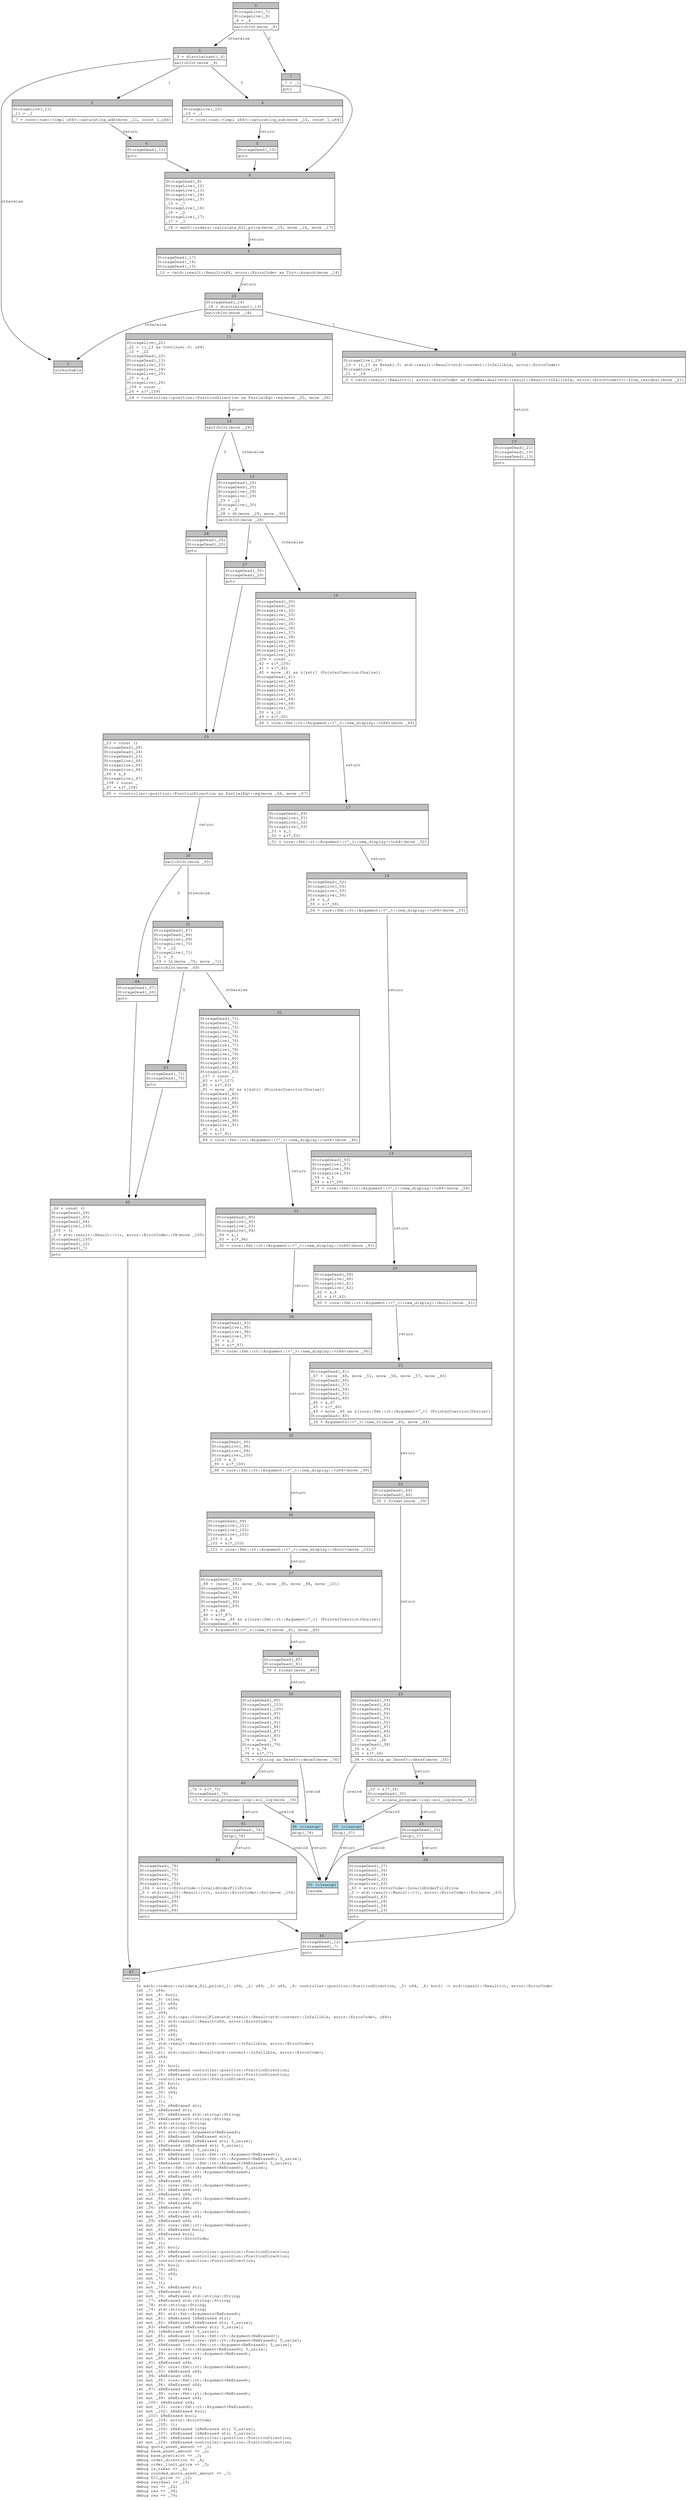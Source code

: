 digraph Mir_0_2609 {
    graph [fontname="Courier, monospace"];
    node [fontname="Courier, monospace"];
    edge [fontname="Courier, monospace"];
    label=<fn math::orders::validate_fill_price(_1: u64, _2: u64, _3: u64, _4: controller::position::PositionDirection, _5: u64, _6: bool) -&gt; std::result::Result&lt;(), error::ErrorCode&gt;<br align="left"/>let _7: u64;<br align="left"/>let mut _8: bool;<br align="left"/>let mut _9: isize;<br align="left"/>let mut _10: u64;<br align="left"/>let mut _11: u64;<br align="left"/>let _12: u64;<br align="left"/>let mut _13: std::ops::ControlFlow&lt;std::result::Result&lt;std::convert::Infallible, error::ErrorCode&gt;, u64&gt;;<br align="left"/>let mut _14: std::result::Result&lt;u64, error::ErrorCode&gt;;<br align="left"/>let mut _15: u64;<br align="left"/>let mut _16: u64;<br align="left"/>let mut _17: u64;<br align="left"/>let mut _18: isize;<br align="left"/>let _19: std::result::Result&lt;std::convert::Infallible, error::ErrorCode&gt;;<br align="left"/>let mut _20: !;<br align="left"/>let mut _21: std::result::Result&lt;std::convert::Infallible, error::ErrorCode&gt;;<br align="left"/>let _22: u64;<br align="left"/>let _23: ();<br align="left"/>let mut _24: bool;<br align="left"/>let mut _25: &amp;ReErased controller::position::PositionDirection;<br align="left"/>let mut _26: &amp;ReErased controller::position::PositionDirection;<br align="left"/>let _27: controller::position::PositionDirection;<br align="left"/>let mut _28: bool;<br align="left"/>let mut _29: u64;<br align="left"/>let mut _30: u64;<br align="left"/>let mut _31: !;<br align="left"/>let _32: ();<br align="left"/>let mut _33: &amp;ReErased str;<br align="left"/>let _34: &amp;ReErased str;<br align="left"/>let mut _35: &amp;ReErased std::string::String;<br align="left"/>let _36: &amp;ReErased std::string::String;<br align="left"/>let _37: std::string::String;<br align="left"/>let _38: std::string::String;<br align="left"/>let mut _39: std::fmt::Arguments&lt;ReErased&gt;;<br align="left"/>let mut _40: &amp;ReErased [&amp;ReErased str];<br align="left"/>let mut _41: &amp;ReErased [&amp;ReErased str; 5_usize];<br align="left"/>let _42: &amp;ReErased [&amp;ReErased str; 5_usize];<br align="left"/>let _43: [&amp;ReErased str; 5_usize];<br align="left"/>let mut _44: &amp;ReErased [core::fmt::rt::Argument&lt;ReErased&gt;];<br align="left"/>let mut _45: &amp;ReErased [core::fmt::rt::Argument&lt;ReErased&gt;; 5_usize];<br align="left"/>let _46: &amp;ReErased [core::fmt::rt::Argument&lt;ReErased&gt;; 5_usize];<br align="left"/>let _47: [core::fmt::rt::Argument&lt;ReErased&gt;; 5_usize];<br align="left"/>let mut _48: core::fmt::rt::Argument&lt;ReErased&gt;;<br align="left"/>let mut _49: &amp;ReErased u64;<br align="left"/>let _50: &amp;ReErased u64;<br align="left"/>let mut _51: core::fmt::rt::Argument&lt;ReErased&gt;;<br align="left"/>let mut _52: &amp;ReErased u64;<br align="left"/>let _53: &amp;ReErased u64;<br align="left"/>let mut _54: core::fmt::rt::Argument&lt;ReErased&gt;;<br align="left"/>let mut _55: &amp;ReErased u64;<br align="left"/>let _56: &amp;ReErased u64;<br align="left"/>let mut _57: core::fmt::rt::Argument&lt;ReErased&gt;;<br align="left"/>let mut _58: &amp;ReErased u64;<br align="left"/>let _59: &amp;ReErased u64;<br align="left"/>let mut _60: core::fmt::rt::Argument&lt;ReErased&gt;;<br align="left"/>let mut _61: &amp;ReErased bool;<br align="left"/>let _62: &amp;ReErased bool;<br align="left"/>let mut _63: error::ErrorCode;<br align="left"/>let _64: ();<br align="left"/>let mut _65: bool;<br align="left"/>let mut _66: &amp;ReErased controller::position::PositionDirection;<br align="left"/>let mut _67: &amp;ReErased controller::position::PositionDirection;<br align="left"/>let _68: controller::position::PositionDirection;<br align="left"/>let mut _69: bool;<br align="left"/>let mut _70: u64;<br align="left"/>let mut _71: u64;<br align="left"/>let mut _72: !;<br align="left"/>let _73: ();<br align="left"/>let mut _74: &amp;ReErased str;<br align="left"/>let _75: &amp;ReErased str;<br align="left"/>let mut _76: &amp;ReErased std::string::String;<br align="left"/>let _77: &amp;ReErased std::string::String;<br align="left"/>let _78: std::string::String;<br align="left"/>let _79: std::string::String;<br align="left"/>let mut _80: std::fmt::Arguments&lt;ReErased&gt;;<br align="left"/>let mut _81: &amp;ReErased [&amp;ReErased str];<br align="left"/>let mut _82: &amp;ReErased [&amp;ReErased str; 5_usize];<br align="left"/>let _83: &amp;ReErased [&amp;ReErased str; 5_usize];<br align="left"/>let _84: [&amp;ReErased str; 5_usize];<br align="left"/>let mut _85: &amp;ReErased [core::fmt::rt::Argument&lt;ReErased&gt;];<br align="left"/>let mut _86: &amp;ReErased [core::fmt::rt::Argument&lt;ReErased&gt;; 5_usize];<br align="left"/>let _87: &amp;ReErased [core::fmt::rt::Argument&lt;ReErased&gt;; 5_usize];<br align="left"/>let _88: [core::fmt::rt::Argument&lt;ReErased&gt;; 5_usize];<br align="left"/>let mut _89: core::fmt::rt::Argument&lt;ReErased&gt;;<br align="left"/>let mut _90: &amp;ReErased u64;<br align="left"/>let _91: &amp;ReErased u64;<br align="left"/>let mut _92: core::fmt::rt::Argument&lt;ReErased&gt;;<br align="left"/>let mut _93: &amp;ReErased u64;<br align="left"/>let _94: &amp;ReErased u64;<br align="left"/>let mut _95: core::fmt::rt::Argument&lt;ReErased&gt;;<br align="left"/>let mut _96: &amp;ReErased u64;<br align="left"/>let _97: &amp;ReErased u64;<br align="left"/>let mut _98: core::fmt::rt::Argument&lt;ReErased&gt;;<br align="left"/>let mut _99: &amp;ReErased u64;<br align="left"/>let _100: &amp;ReErased u64;<br align="left"/>let mut _101: core::fmt::rt::Argument&lt;ReErased&gt;;<br align="left"/>let mut _102: &amp;ReErased bool;<br align="left"/>let _103: &amp;ReErased bool;<br align="left"/>let mut _104: error::ErrorCode;<br align="left"/>let mut _105: ();<br align="left"/>let mut _106: &amp;ReErased [&amp;ReErased str; 5_usize];<br align="left"/>let mut _107: &amp;ReErased [&amp;ReErased str; 5_usize];<br align="left"/>let mut _108: &amp;ReErased controller::position::PositionDirection;<br align="left"/>let mut _109: &amp;ReErased controller::position::PositionDirection;<br align="left"/>debug quote_asset_amount =&gt; _1;<br align="left"/>debug base_asset_amount =&gt; _2;<br align="left"/>debug base_precision =&gt; _3;<br align="left"/>debug order_direction =&gt; _4;<br align="left"/>debug order_limit_price =&gt; _5;<br align="left"/>debug is_taker =&gt; _6;<br align="left"/>debug rounded_quote_asset_amount =&gt; _7;<br align="left"/>debug fill_price =&gt; _12;<br align="left"/>debug residual =&gt; _19;<br align="left"/>debug val =&gt; _22;<br align="left"/>debug res =&gt; _38;<br align="left"/>debug res =&gt; _79;<br align="left"/>>;
    bb0__0_2609 [shape="none", label=<<table border="0" cellborder="1" cellspacing="0"><tr><td bgcolor="gray" align="center" colspan="1">0</td></tr><tr><td align="left" balign="left">StorageLive(_7)<br/>StorageLive(_8)<br/>_8 = _6<br/></td></tr><tr><td align="left">switchInt(move _8)</td></tr></table>>];
    bb1__0_2609 [shape="none", label=<<table border="0" cellborder="1" cellspacing="0"><tr><td bgcolor="gray" align="center" colspan="1">1</td></tr><tr><td align="left" balign="left">_9 = discriminant(_4)<br/></td></tr><tr><td align="left">switchInt(move _9)</td></tr></table>>];
    bb2__0_2609 [shape="none", label=<<table border="0" cellborder="1" cellspacing="0"><tr><td bgcolor="gray" align="center" colspan="1">2</td></tr><tr><td align="left" balign="left">StorageLive(_11)<br/>_11 = _1<br/></td></tr><tr><td align="left">_7 = core::num::&lt;impl u64&gt;::saturating_add(move _11, const 1_u64)</td></tr></table>>];
    bb3__0_2609 [shape="none", label=<<table border="0" cellborder="1" cellspacing="0"><tr><td bgcolor="gray" align="center" colspan="1">3</td></tr><tr><td align="left">unreachable</td></tr></table>>];
    bb4__0_2609 [shape="none", label=<<table border="0" cellborder="1" cellspacing="0"><tr><td bgcolor="gray" align="center" colspan="1">4</td></tr><tr><td align="left" balign="left">StorageLive(_10)<br/>_10 = _1<br/></td></tr><tr><td align="left">_7 = core::num::&lt;impl u64&gt;::saturating_sub(move _10, const 1_u64)</td></tr></table>>];
    bb5__0_2609 [shape="none", label=<<table border="0" cellborder="1" cellspacing="0"><tr><td bgcolor="gray" align="center" colspan="1">5</td></tr><tr><td align="left" balign="left">StorageDead(_10)<br/></td></tr><tr><td align="left">goto</td></tr></table>>];
    bb6__0_2609 [shape="none", label=<<table border="0" cellborder="1" cellspacing="0"><tr><td bgcolor="gray" align="center" colspan="1">6</td></tr><tr><td align="left" balign="left">StorageDead(_11)<br/></td></tr><tr><td align="left">goto</td></tr></table>>];
    bb7__0_2609 [shape="none", label=<<table border="0" cellborder="1" cellspacing="0"><tr><td bgcolor="gray" align="center" colspan="1">7</td></tr><tr><td align="left" balign="left">_7 = _1<br/></td></tr><tr><td align="left">goto</td></tr></table>>];
    bb8__0_2609 [shape="none", label=<<table border="0" cellborder="1" cellspacing="0"><tr><td bgcolor="gray" align="center" colspan="1">8</td></tr><tr><td align="left" balign="left">StorageDead(_8)<br/>StorageLive(_12)<br/>StorageLive(_13)<br/>StorageLive(_14)<br/>StorageLive(_15)<br/>_15 = _7<br/>StorageLive(_16)<br/>_16 = _2<br/>StorageLive(_17)<br/>_17 = _3<br/></td></tr><tr><td align="left">_14 = math::orders::calculate_fill_price(move _15, move _16, move _17)</td></tr></table>>];
    bb9__0_2609 [shape="none", label=<<table border="0" cellborder="1" cellspacing="0"><tr><td bgcolor="gray" align="center" colspan="1">9</td></tr><tr><td align="left" balign="left">StorageDead(_17)<br/>StorageDead(_16)<br/>StorageDead(_15)<br/></td></tr><tr><td align="left">_13 = &lt;std::result::Result&lt;u64, error::ErrorCode&gt; as Try&gt;::branch(move _14)</td></tr></table>>];
    bb10__0_2609 [shape="none", label=<<table border="0" cellborder="1" cellspacing="0"><tr><td bgcolor="gray" align="center" colspan="1">10</td></tr><tr><td align="left" balign="left">StorageDead(_14)<br/>_18 = discriminant(_13)<br/></td></tr><tr><td align="left">switchInt(move _18)</td></tr></table>>];
    bb11__0_2609 [shape="none", label=<<table border="0" cellborder="1" cellspacing="0"><tr><td bgcolor="gray" align="center" colspan="1">11</td></tr><tr><td align="left" balign="left">StorageLive(_22)<br/>_22 = ((_13 as Continue).0: u64)<br/>_12 = _22<br/>StorageDead(_22)<br/>StorageDead(_13)<br/>StorageLive(_23)<br/>StorageLive(_24)<br/>StorageLive(_25)<br/>_25 = &amp;_4<br/>StorageLive(_26)<br/>_109 = const _<br/>_26 = &amp;(*_109)<br/></td></tr><tr><td align="left">_24 = &lt;controller::position::PositionDirection as PartialEq&gt;::eq(move _25, move _26)</td></tr></table>>];
    bb12__0_2609 [shape="none", label=<<table border="0" cellborder="1" cellspacing="0"><tr><td bgcolor="gray" align="center" colspan="1">12</td></tr><tr><td align="left" balign="left">StorageLive(_19)<br/>_19 = ((_13 as Break).0: std::result::Result&lt;std::convert::Infallible, error::ErrorCode&gt;)<br/>StorageLive(_21)<br/>_21 = _19<br/></td></tr><tr><td align="left">_0 = &lt;std::result::Result&lt;(), error::ErrorCode&gt; as FromResidual&lt;std::result::Result&lt;Infallible, error::ErrorCode&gt;&gt;&gt;::from_residual(move _21)</td></tr></table>>];
    bb13__0_2609 [shape="none", label=<<table border="0" cellborder="1" cellspacing="0"><tr><td bgcolor="gray" align="center" colspan="1">13</td></tr><tr><td align="left" balign="left">StorageDead(_21)<br/>StorageDead(_19)<br/>StorageDead(_13)<br/></td></tr><tr><td align="left">goto</td></tr></table>>];
    bb14__0_2609 [shape="none", label=<<table border="0" cellborder="1" cellspacing="0"><tr><td bgcolor="gray" align="center" colspan="1">14</td></tr><tr><td align="left">switchInt(move _24)</td></tr></table>>];
    bb15__0_2609 [shape="none", label=<<table border="0" cellborder="1" cellspacing="0"><tr><td bgcolor="gray" align="center" colspan="1">15</td></tr><tr><td align="left" balign="left">StorageDead(_26)<br/>StorageDead(_25)<br/>StorageLive(_28)<br/>StorageLive(_29)<br/>_29 = _12<br/>StorageLive(_30)<br/>_30 = _5<br/>_28 = Gt(move _29, move _30)<br/></td></tr><tr><td align="left">switchInt(move _28)</td></tr></table>>];
    bb16__0_2609 [shape="none", label=<<table border="0" cellborder="1" cellspacing="0"><tr><td bgcolor="gray" align="center" colspan="1">16</td></tr><tr><td align="left" balign="left">StorageDead(_30)<br/>StorageDead(_29)<br/>StorageLive(_32)<br/>StorageLive(_33)<br/>StorageLive(_34)<br/>StorageLive(_35)<br/>StorageLive(_36)<br/>StorageLive(_37)<br/>StorageLive(_38)<br/>StorageLive(_39)<br/>StorageLive(_40)<br/>StorageLive(_41)<br/>StorageLive(_42)<br/>_106 = const _<br/>_42 = &amp;(*_106)<br/>_41 = &amp;(*_42)<br/>_40 = move _41 as &amp;[&amp;str] (PointerCoercion(Unsize))<br/>StorageDead(_41)<br/>StorageLive(_44)<br/>StorageLive(_45)<br/>StorageLive(_46)<br/>StorageLive(_47)<br/>StorageLive(_48)<br/>StorageLive(_49)<br/>StorageLive(_50)<br/>_50 = &amp;_12<br/>_49 = &amp;(*_50)<br/></td></tr><tr><td align="left">_48 = core::fmt::rt::Argument::&lt;'_&gt;::new_display::&lt;u64&gt;(move _49)</td></tr></table>>];
    bb17__0_2609 [shape="none", label=<<table border="0" cellborder="1" cellspacing="0"><tr><td bgcolor="gray" align="center" colspan="1">17</td></tr><tr><td align="left" balign="left">StorageDead(_49)<br/>StorageLive(_51)<br/>StorageLive(_52)<br/>StorageLive(_53)<br/>_53 = &amp;_1<br/>_52 = &amp;(*_53)<br/></td></tr><tr><td align="left">_51 = core::fmt::rt::Argument::&lt;'_&gt;::new_display::&lt;u64&gt;(move _52)</td></tr></table>>];
    bb18__0_2609 [shape="none", label=<<table border="0" cellborder="1" cellspacing="0"><tr><td bgcolor="gray" align="center" colspan="1">18</td></tr><tr><td align="left" balign="left">StorageDead(_52)<br/>StorageLive(_54)<br/>StorageLive(_55)<br/>StorageLive(_56)<br/>_56 = &amp;_2<br/>_55 = &amp;(*_56)<br/></td></tr><tr><td align="left">_54 = core::fmt::rt::Argument::&lt;'_&gt;::new_display::&lt;u64&gt;(move _55)</td></tr></table>>];
    bb19__0_2609 [shape="none", label=<<table border="0" cellborder="1" cellspacing="0"><tr><td bgcolor="gray" align="center" colspan="1">19</td></tr><tr><td align="left" balign="left">StorageDead(_55)<br/>StorageLive(_57)<br/>StorageLive(_58)<br/>StorageLive(_59)<br/>_59 = &amp;_5<br/>_58 = &amp;(*_59)<br/></td></tr><tr><td align="left">_57 = core::fmt::rt::Argument::&lt;'_&gt;::new_display::&lt;u64&gt;(move _58)</td></tr></table>>];
    bb20__0_2609 [shape="none", label=<<table border="0" cellborder="1" cellspacing="0"><tr><td bgcolor="gray" align="center" colspan="1">20</td></tr><tr><td align="left" balign="left">StorageDead(_58)<br/>StorageLive(_60)<br/>StorageLive(_61)<br/>StorageLive(_62)<br/>_62 = &amp;_6<br/>_61 = &amp;(*_62)<br/></td></tr><tr><td align="left">_60 = core::fmt::rt::Argument::&lt;'_&gt;::new_display::&lt;bool&gt;(move _61)</td></tr></table>>];
    bb21__0_2609 [shape="none", label=<<table border="0" cellborder="1" cellspacing="0"><tr><td bgcolor="gray" align="center" colspan="1">21</td></tr><tr><td align="left" balign="left">StorageDead(_61)<br/>_47 = [move _48, move _51, move _54, move _57, move _60]<br/>StorageDead(_60)<br/>StorageDead(_57)<br/>StorageDead(_54)<br/>StorageDead(_51)<br/>StorageDead(_48)<br/>_46 = &amp;_47<br/>_45 = &amp;(*_46)<br/>_44 = move _45 as &amp;[core::fmt::rt::Argument&lt;'_&gt;] (PointerCoercion(Unsize))<br/>StorageDead(_45)<br/></td></tr><tr><td align="left">_39 = Arguments::&lt;'_&gt;::new_v1(move _40, move _44)</td></tr></table>>];
    bb22__0_2609 [shape="none", label=<<table border="0" cellborder="1" cellspacing="0"><tr><td bgcolor="gray" align="center" colspan="1">22</td></tr><tr><td align="left" balign="left">StorageDead(_44)<br/>StorageDead(_40)<br/></td></tr><tr><td align="left">_38 = format(move _39)</td></tr></table>>];
    bb23__0_2609 [shape="none", label=<<table border="0" cellborder="1" cellspacing="0"><tr><td bgcolor="gray" align="center" colspan="1">23</td></tr><tr><td align="left" balign="left">StorageDead(_39)<br/>StorageDead(_62)<br/>StorageDead(_59)<br/>StorageDead(_56)<br/>StorageDead(_53)<br/>StorageDead(_50)<br/>StorageDead(_47)<br/>StorageDead(_46)<br/>StorageDead(_42)<br/>_37 = move _38<br/>StorageDead(_38)<br/>_36 = &amp;_37<br/>_35 = &amp;(*_36)<br/></td></tr><tr><td align="left">_34 = &lt;String as Deref&gt;::deref(move _35)</td></tr></table>>];
    bb24__0_2609 [shape="none", label=<<table border="0" cellborder="1" cellspacing="0"><tr><td bgcolor="gray" align="center" colspan="1">24</td></tr><tr><td align="left" balign="left">_33 = &amp;(*_34)<br/>StorageDead(_35)<br/></td></tr><tr><td align="left">_32 = solana_program::log::sol_log(move _33)</td></tr></table>>];
    bb25__0_2609 [shape="none", label=<<table border="0" cellborder="1" cellspacing="0"><tr><td bgcolor="gray" align="center" colspan="1">25</td></tr><tr><td align="left" balign="left">StorageDead(_33)<br/></td></tr><tr><td align="left">drop(_37)</td></tr></table>>];
    bb26__0_2609 [shape="none", label=<<table border="0" cellborder="1" cellspacing="0"><tr><td bgcolor="gray" align="center" colspan="1">26</td></tr><tr><td align="left" balign="left">StorageDead(_37)<br/>StorageDead(_36)<br/>StorageDead(_34)<br/>StorageDead(_32)<br/>StorageLive(_63)<br/>_63 = error::ErrorCode::InvalidOrderFillPrice<br/>_0 = std::result::Result::&lt;(), error::ErrorCode&gt;::Err(move _63)<br/>StorageDead(_63)<br/>StorageDead(_28)<br/>StorageDead(_24)<br/>StorageDead(_23)<br/></td></tr><tr><td align="left">goto</td></tr></table>>];
    bb27__0_2609 [shape="none", label=<<table border="0" cellborder="1" cellspacing="0"><tr><td bgcolor="gray" align="center" colspan="1">27</td></tr><tr><td align="left" balign="left">StorageDead(_30)<br/>StorageDead(_29)<br/></td></tr><tr><td align="left">goto</td></tr></table>>];
    bb28__0_2609 [shape="none", label=<<table border="0" cellborder="1" cellspacing="0"><tr><td bgcolor="gray" align="center" colspan="1">28</td></tr><tr><td align="left" balign="left">StorageDead(_26)<br/>StorageDead(_25)<br/></td></tr><tr><td align="left">goto</td></tr></table>>];
    bb29__0_2609 [shape="none", label=<<table border="0" cellborder="1" cellspacing="0"><tr><td bgcolor="gray" align="center" colspan="1">29</td></tr><tr><td align="left" balign="left">_23 = const ()<br/>StorageDead(_28)<br/>StorageDead(_24)<br/>StorageDead(_23)<br/>StorageLive(_64)<br/>StorageLive(_65)<br/>StorageLive(_66)<br/>_66 = &amp;_4<br/>StorageLive(_67)<br/>_108 = const _<br/>_67 = &amp;(*_108)<br/></td></tr><tr><td align="left">_65 = &lt;controller::position::PositionDirection as PartialEq&gt;::eq(move _66, move _67)</td></tr></table>>];
    bb30__0_2609 [shape="none", label=<<table border="0" cellborder="1" cellspacing="0"><tr><td bgcolor="gray" align="center" colspan="1">30</td></tr><tr><td align="left">switchInt(move _65)</td></tr></table>>];
    bb31__0_2609 [shape="none", label=<<table border="0" cellborder="1" cellspacing="0"><tr><td bgcolor="gray" align="center" colspan="1">31</td></tr><tr><td align="left" balign="left">StorageDead(_67)<br/>StorageDead(_66)<br/>StorageLive(_69)<br/>StorageLive(_70)<br/>_70 = _12<br/>StorageLive(_71)<br/>_71 = _5<br/>_69 = Lt(move _70, move _71)<br/></td></tr><tr><td align="left">switchInt(move _69)</td></tr></table>>];
    bb32__0_2609 [shape="none", label=<<table border="0" cellborder="1" cellspacing="0"><tr><td bgcolor="gray" align="center" colspan="1">32</td></tr><tr><td align="left" balign="left">StorageDead(_71)<br/>StorageDead(_70)<br/>StorageLive(_73)<br/>StorageLive(_74)<br/>StorageLive(_75)<br/>StorageLive(_76)<br/>StorageLive(_77)<br/>StorageLive(_78)<br/>StorageLive(_79)<br/>StorageLive(_80)<br/>StorageLive(_81)<br/>StorageLive(_82)<br/>StorageLive(_83)<br/>_107 = const _<br/>_83 = &amp;(*_107)<br/>_82 = &amp;(*_83)<br/>_81 = move _82 as &amp;[&amp;str] (PointerCoercion(Unsize))<br/>StorageDead(_82)<br/>StorageLive(_85)<br/>StorageLive(_86)<br/>StorageLive(_87)<br/>StorageLive(_88)<br/>StorageLive(_89)<br/>StorageLive(_90)<br/>StorageLive(_91)<br/>_91 = &amp;_12<br/>_90 = &amp;(*_91)<br/></td></tr><tr><td align="left">_89 = core::fmt::rt::Argument::&lt;'_&gt;::new_display::&lt;u64&gt;(move _90)</td></tr></table>>];
    bb33__0_2609 [shape="none", label=<<table border="0" cellborder="1" cellspacing="0"><tr><td bgcolor="gray" align="center" colspan="1">33</td></tr><tr><td align="left" balign="left">StorageDead(_90)<br/>StorageLive(_92)<br/>StorageLive(_93)<br/>StorageLive(_94)<br/>_94 = &amp;_1<br/>_93 = &amp;(*_94)<br/></td></tr><tr><td align="left">_92 = core::fmt::rt::Argument::&lt;'_&gt;::new_display::&lt;u64&gt;(move _93)</td></tr></table>>];
    bb34__0_2609 [shape="none", label=<<table border="0" cellborder="1" cellspacing="0"><tr><td bgcolor="gray" align="center" colspan="1">34</td></tr><tr><td align="left" balign="left">StorageDead(_93)<br/>StorageLive(_95)<br/>StorageLive(_96)<br/>StorageLive(_97)<br/>_97 = &amp;_2<br/>_96 = &amp;(*_97)<br/></td></tr><tr><td align="left">_95 = core::fmt::rt::Argument::&lt;'_&gt;::new_display::&lt;u64&gt;(move _96)</td></tr></table>>];
    bb35__0_2609 [shape="none", label=<<table border="0" cellborder="1" cellspacing="0"><tr><td bgcolor="gray" align="center" colspan="1">35</td></tr><tr><td align="left" balign="left">StorageDead(_96)<br/>StorageLive(_98)<br/>StorageLive(_99)<br/>StorageLive(_100)<br/>_100 = &amp;_5<br/>_99 = &amp;(*_100)<br/></td></tr><tr><td align="left">_98 = core::fmt::rt::Argument::&lt;'_&gt;::new_display::&lt;u64&gt;(move _99)</td></tr></table>>];
    bb36__0_2609 [shape="none", label=<<table border="0" cellborder="1" cellspacing="0"><tr><td bgcolor="gray" align="center" colspan="1">36</td></tr><tr><td align="left" balign="left">StorageDead(_99)<br/>StorageLive(_101)<br/>StorageLive(_102)<br/>StorageLive(_103)<br/>_103 = &amp;_6<br/>_102 = &amp;(*_103)<br/></td></tr><tr><td align="left">_101 = core::fmt::rt::Argument::&lt;'_&gt;::new_display::&lt;bool&gt;(move _102)</td></tr></table>>];
    bb37__0_2609 [shape="none", label=<<table border="0" cellborder="1" cellspacing="0"><tr><td bgcolor="gray" align="center" colspan="1">37</td></tr><tr><td align="left" balign="left">StorageDead(_102)<br/>_88 = [move _89, move _92, move _95, move _98, move _101]<br/>StorageDead(_101)<br/>StorageDead(_98)<br/>StorageDead(_95)<br/>StorageDead(_92)<br/>StorageDead(_89)<br/>_87 = &amp;_88<br/>_86 = &amp;(*_87)<br/>_85 = move _86 as &amp;[core::fmt::rt::Argument&lt;'_&gt;] (PointerCoercion(Unsize))<br/>StorageDead(_86)<br/></td></tr><tr><td align="left">_80 = Arguments::&lt;'_&gt;::new_v1(move _81, move _85)</td></tr></table>>];
    bb38__0_2609 [shape="none", label=<<table border="0" cellborder="1" cellspacing="0"><tr><td bgcolor="gray" align="center" colspan="1">38</td></tr><tr><td align="left" balign="left">StorageDead(_85)<br/>StorageDead(_81)<br/></td></tr><tr><td align="left">_79 = format(move _80)</td></tr></table>>];
    bb39__0_2609 [shape="none", label=<<table border="0" cellborder="1" cellspacing="0"><tr><td bgcolor="gray" align="center" colspan="1">39</td></tr><tr><td align="left" balign="left">StorageDead(_80)<br/>StorageDead(_103)<br/>StorageDead(_100)<br/>StorageDead(_97)<br/>StorageDead(_94)<br/>StorageDead(_91)<br/>StorageDead(_88)<br/>StorageDead(_87)<br/>StorageDead(_83)<br/>_78 = move _79<br/>StorageDead(_79)<br/>_77 = &amp;_78<br/>_76 = &amp;(*_77)<br/></td></tr><tr><td align="left">_75 = &lt;String as Deref&gt;::deref(move _76)</td></tr></table>>];
    bb40__0_2609 [shape="none", label=<<table border="0" cellborder="1" cellspacing="0"><tr><td bgcolor="gray" align="center" colspan="1">40</td></tr><tr><td align="left" balign="left">_74 = &amp;(*_75)<br/>StorageDead(_76)<br/></td></tr><tr><td align="left">_73 = solana_program::log::sol_log(move _74)</td></tr></table>>];
    bb41__0_2609 [shape="none", label=<<table border="0" cellborder="1" cellspacing="0"><tr><td bgcolor="gray" align="center" colspan="1">41</td></tr><tr><td align="left" balign="left">StorageDead(_74)<br/></td></tr><tr><td align="left">drop(_78)</td></tr></table>>];
    bb42__0_2609 [shape="none", label=<<table border="0" cellborder="1" cellspacing="0"><tr><td bgcolor="gray" align="center" colspan="1">42</td></tr><tr><td align="left" balign="left">StorageDead(_78)<br/>StorageDead(_77)<br/>StorageDead(_75)<br/>StorageDead(_73)<br/>StorageLive(_104)<br/>_104 = error::ErrorCode::InvalidOrderFillPrice<br/>_0 = std::result::Result::&lt;(), error::ErrorCode&gt;::Err(move _104)<br/>StorageDead(_104)<br/>StorageDead(_69)<br/>StorageDead(_65)<br/>StorageDead(_64)<br/></td></tr><tr><td align="left">goto</td></tr></table>>];
    bb43__0_2609 [shape="none", label=<<table border="0" cellborder="1" cellspacing="0"><tr><td bgcolor="gray" align="center" colspan="1">43</td></tr><tr><td align="left" balign="left">StorageDead(_71)<br/>StorageDead(_70)<br/></td></tr><tr><td align="left">goto</td></tr></table>>];
    bb44__0_2609 [shape="none", label=<<table border="0" cellborder="1" cellspacing="0"><tr><td bgcolor="gray" align="center" colspan="1">44</td></tr><tr><td align="left" balign="left">StorageDead(_67)<br/>StorageDead(_66)<br/></td></tr><tr><td align="left">goto</td></tr></table>>];
    bb45__0_2609 [shape="none", label=<<table border="0" cellborder="1" cellspacing="0"><tr><td bgcolor="gray" align="center" colspan="1">45</td></tr><tr><td align="left" balign="left">_64 = const ()<br/>StorageDead(_69)<br/>StorageDead(_65)<br/>StorageDead(_64)<br/>StorageLive(_105)<br/>_105 = ()<br/>_0 = std::result::Result::&lt;(), error::ErrorCode&gt;::Ok(move _105)<br/>StorageDead(_105)<br/>StorageDead(_12)<br/>StorageDead(_7)<br/></td></tr><tr><td align="left">goto</td></tr></table>>];
    bb46__0_2609 [shape="none", label=<<table border="0" cellborder="1" cellspacing="0"><tr><td bgcolor="gray" align="center" colspan="1">46</td></tr><tr><td align="left" balign="left">StorageDead(_12)<br/>StorageDead(_7)<br/></td></tr><tr><td align="left">goto</td></tr></table>>];
    bb47__0_2609 [shape="none", label=<<table border="0" cellborder="1" cellspacing="0"><tr><td bgcolor="gray" align="center" colspan="1">47</td></tr><tr><td align="left">return</td></tr></table>>];
    bb48__0_2609 [shape="none", label=<<table border="0" cellborder="1" cellspacing="0"><tr><td bgcolor="lightblue" align="center" colspan="1">48 (cleanup)</td></tr><tr><td align="left">drop(_78)</td></tr></table>>];
    bb49__0_2609 [shape="none", label=<<table border="0" cellborder="1" cellspacing="0"><tr><td bgcolor="lightblue" align="center" colspan="1">49 (cleanup)</td></tr><tr><td align="left">drop(_37)</td></tr></table>>];
    bb50__0_2609 [shape="none", label=<<table border="0" cellborder="1" cellspacing="0"><tr><td bgcolor="lightblue" align="center" colspan="1">50 (cleanup)</td></tr><tr><td align="left">resume</td></tr></table>>];
    bb0__0_2609 -> bb7__0_2609 [label="0"];
    bb0__0_2609 -> bb1__0_2609 [label="otherwise"];
    bb1__0_2609 -> bb4__0_2609 [label="0"];
    bb1__0_2609 -> bb2__0_2609 [label="1"];
    bb1__0_2609 -> bb3__0_2609 [label="otherwise"];
    bb2__0_2609 -> bb6__0_2609 [label="return"];
    bb4__0_2609 -> bb5__0_2609 [label="return"];
    bb5__0_2609 -> bb8__0_2609 [label=""];
    bb6__0_2609 -> bb8__0_2609 [label=""];
    bb7__0_2609 -> bb8__0_2609 [label=""];
    bb8__0_2609 -> bb9__0_2609 [label="return"];
    bb9__0_2609 -> bb10__0_2609 [label="return"];
    bb10__0_2609 -> bb11__0_2609 [label="0"];
    bb10__0_2609 -> bb12__0_2609 [label="1"];
    bb10__0_2609 -> bb3__0_2609 [label="otherwise"];
    bb11__0_2609 -> bb14__0_2609 [label="return"];
    bb12__0_2609 -> bb13__0_2609 [label="return"];
    bb13__0_2609 -> bb46__0_2609 [label=""];
    bb14__0_2609 -> bb28__0_2609 [label="0"];
    bb14__0_2609 -> bb15__0_2609 [label="otherwise"];
    bb15__0_2609 -> bb27__0_2609 [label="0"];
    bb15__0_2609 -> bb16__0_2609 [label="otherwise"];
    bb16__0_2609 -> bb17__0_2609 [label="return"];
    bb17__0_2609 -> bb18__0_2609 [label="return"];
    bb18__0_2609 -> bb19__0_2609 [label="return"];
    bb19__0_2609 -> bb20__0_2609 [label="return"];
    bb20__0_2609 -> bb21__0_2609 [label="return"];
    bb21__0_2609 -> bb22__0_2609 [label="return"];
    bb22__0_2609 -> bb23__0_2609 [label="return"];
    bb23__0_2609 -> bb24__0_2609 [label="return"];
    bb23__0_2609 -> bb49__0_2609 [label="unwind"];
    bb24__0_2609 -> bb25__0_2609 [label="return"];
    bb24__0_2609 -> bb49__0_2609 [label="unwind"];
    bb25__0_2609 -> bb26__0_2609 [label="return"];
    bb25__0_2609 -> bb50__0_2609 [label="unwind"];
    bb26__0_2609 -> bb46__0_2609 [label=""];
    bb27__0_2609 -> bb29__0_2609 [label=""];
    bb28__0_2609 -> bb29__0_2609 [label=""];
    bb29__0_2609 -> bb30__0_2609 [label="return"];
    bb30__0_2609 -> bb44__0_2609 [label="0"];
    bb30__0_2609 -> bb31__0_2609 [label="otherwise"];
    bb31__0_2609 -> bb43__0_2609 [label="0"];
    bb31__0_2609 -> bb32__0_2609 [label="otherwise"];
    bb32__0_2609 -> bb33__0_2609 [label="return"];
    bb33__0_2609 -> bb34__0_2609 [label="return"];
    bb34__0_2609 -> bb35__0_2609 [label="return"];
    bb35__0_2609 -> bb36__0_2609 [label="return"];
    bb36__0_2609 -> bb37__0_2609 [label="return"];
    bb37__0_2609 -> bb38__0_2609 [label="return"];
    bb38__0_2609 -> bb39__0_2609 [label="return"];
    bb39__0_2609 -> bb40__0_2609 [label="return"];
    bb39__0_2609 -> bb48__0_2609 [label="unwind"];
    bb40__0_2609 -> bb41__0_2609 [label="return"];
    bb40__0_2609 -> bb48__0_2609 [label="unwind"];
    bb41__0_2609 -> bb42__0_2609 [label="return"];
    bb41__0_2609 -> bb50__0_2609 [label="unwind"];
    bb42__0_2609 -> bb46__0_2609 [label=""];
    bb43__0_2609 -> bb45__0_2609 [label=""];
    bb44__0_2609 -> bb45__0_2609 [label=""];
    bb45__0_2609 -> bb47__0_2609 [label=""];
    bb46__0_2609 -> bb47__0_2609 [label=""];
    bb48__0_2609 -> bb50__0_2609 [label="return"];
    bb49__0_2609 -> bb50__0_2609 [label="return"];
}
